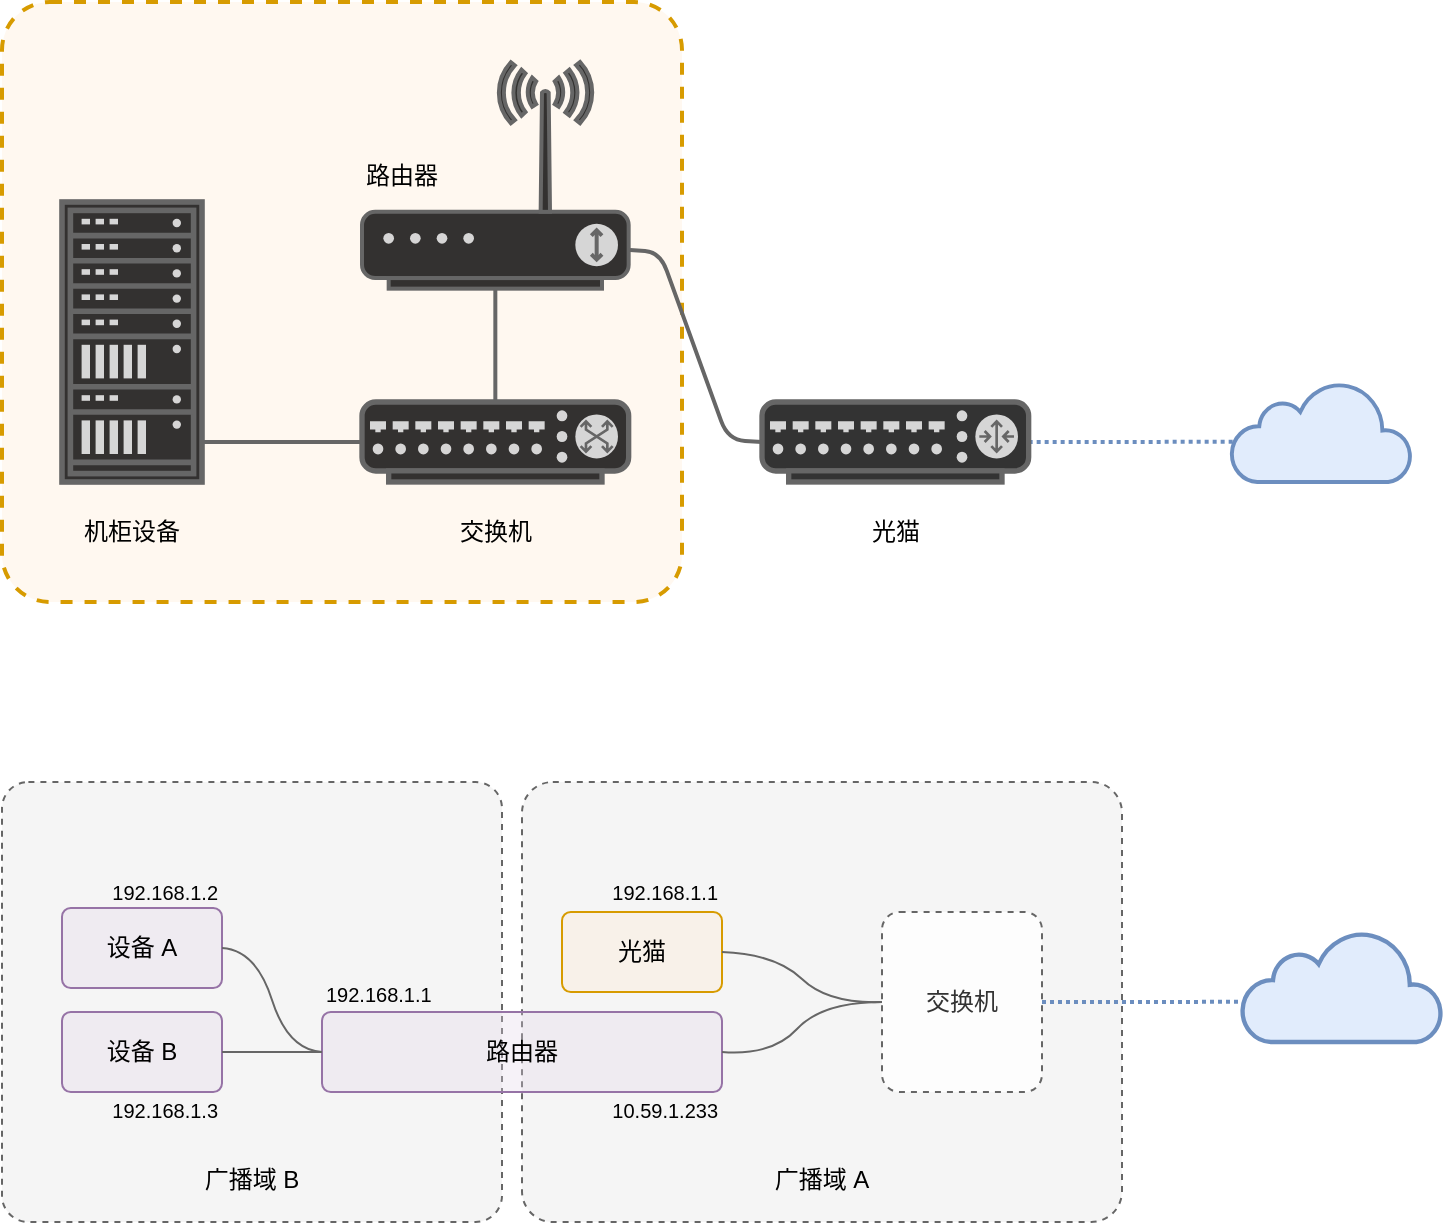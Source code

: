 <mxfile version="24.7.17">
    <diagram id="U_rVpfk-y5if2J3s5eWr" name="第 1 页">
        <mxGraphModel dx="991" dy="471" grid="1" gridSize="10" guides="1" tooltips="1" connect="1" arrows="1" fold="1" page="1" pageScale="1" pageWidth="827" pageHeight="1169" math="0" shadow="0">
            <root>
                <mxCell id="0"/>
                <mxCell id="1" parent="0"/>
                <mxCell id="24" value="" style="group" vertex="1" connectable="0" parent="1">
                    <mxGeometry x="50" y="40" width="704.67" height="300" as="geometry"/>
                </mxCell>
                <mxCell id="22" value="" style="rounded=1;whiteSpace=wrap;html=1;arcSize=8;fillColor=#ffe6cc;strokeColor=#d79b00;fillOpacity=30;dashed=1;strokeWidth=2;" vertex="1" parent="24">
                    <mxGeometry width="340" height="300" as="geometry"/>
                </mxCell>
                <mxCell id="7" style="edgeStyle=none;html=1;exitX=0.5;exitY=0;exitDx=0;exitDy=0;exitPerimeter=0;endArrow=none;endFill=0;strokeWidth=2;fillColor=#f5f5f5;strokeColor=#666666;" edge="1" parent="24" source="3" target="4">
                    <mxGeometry relative="1" as="geometry"/>
                </mxCell>
                <mxCell id="3" value="" style="verticalAlign=top;verticalLabelPosition=bottom;labelPosition=center;align=center;html=1;outlineConnect=0;gradientDirection=north;strokeWidth=2;shape=mxgraph.networks.switch;fillColor=#000000;fillOpacity=80;fontColor=#333333;strokeColor=#666666;" vertex="1" parent="24">
                    <mxGeometry x="180" y="200" width="133.33" height="40" as="geometry"/>
                </mxCell>
                <mxCell id="4" value="" style="verticalAlign=top;verticalLabelPosition=bottom;labelPosition=center;align=center;html=1;outlineConnect=0;fillColor=#000000;strokeColor=#666666;gradientDirection=north;strokeWidth=2;shape=mxgraph.networks.wireless_modem;fontFamily=Helvetica;fontSize=12;fontColor=#333333;fillOpacity=80;" vertex="1" parent="24">
                    <mxGeometry x="180" y="30" width="133.33" height="113.33" as="geometry"/>
                </mxCell>
                <mxCell id="10" style="edgeStyle=none;html=1;exitX=1;exitY=0.5;exitDx=0;exitDy=0;exitPerimeter=0;endArrow=none;endFill=0;fillColor=#dae8fc;strokeColor=#6c8ebf;strokeWidth=2;dashed=1;dashPattern=1 1;" edge="1" parent="24" source="5">
                    <mxGeometry relative="1" as="geometry">
                        <mxPoint x="616.67" y="219.905" as="targetPoint"/>
                        <mxPoint x="550" y="220" as="sourcePoint"/>
                    </mxGeometry>
                </mxCell>
                <mxCell id="5" value="" style="fontColor=#333333;verticalAlign=top;verticalLabelPosition=bottom;labelPosition=center;align=center;html=1;outlineConnect=0;fillColor=#000000;strokeColor=#666666;gradientColor=none;gradientDirection=north;strokeWidth=2;shape=mxgraph.networks.router;fontFamily=Helvetica;fontSize=12;fillOpacity=80;" vertex="1" parent="24">
                    <mxGeometry x="380" y="200" width="133.33" height="40" as="geometry"/>
                </mxCell>
                <mxCell id="6" style="edgeStyle=none;html=1;entryX=0;entryY=0.5;entryDx=0;entryDy=0;entryPerimeter=0;endArrow=none;endFill=0;strokeWidth=2;fillColor=#f5f5f5;strokeColor=#666666;" edge="1" parent="24" target="5">
                    <mxGeometry relative="1" as="geometry">
                        <mxPoint x="314" y="124" as="sourcePoint"/>
                        <Array as="points">
                            <mxPoint x="329" y="125"/>
                            <mxPoint x="363" y="219"/>
                        </Array>
                    </mxGeometry>
                </mxCell>
                <mxCell id="9" value="" style="html=1;outlineConnect=0;fillColor=#dae8fc;strokeColor=#6c8ebf;gradientDirection=north;strokeWidth=2;shape=mxgraph.networks.cloud;align=center;verticalAlign=top;fontFamily=Helvetica;fontSize=12;fillOpacity=80;" vertex="1" parent="24">
                    <mxGeometry x="614.67" y="190" width="90" height="50" as="geometry"/>
                </mxCell>
                <mxCell id="11" value="光猫" style="text;html=1;align=center;verticalAlign=middle;whiteSpace=wrap;rounded=0;" vertex="1" parent="24">
                    <mxGeometry x="416.67" y="250" width="60" height="30" as="geometry"/>
                </mxCell>
                <mxCell id="12" value="路由器" style="text;html=1;align=center;verticalAlign=middle;whiteSpace=wrap;rounded=0;" vertex="1" parent="24">
                    <mxGeometry x="170" y="71.66" width="60" height="30" as="geometry"/>
                </mxCell>
                <mxCell id="13" value="交换机" style="text;html=1;align=center;verticalAlign=middle;whiteSpace=wrap;rounded=0;" vertex="1" parent="24">
                    <mxGeometry x="216.67" y="250" width="60" height="30" as="geometry"/>
                </mxCell>
                <mxCell id="19" value="" style="fontColor=#333333;verticalAlign=top;verticalLabelPosition=bottom;labelPosition=center;align=center;html=1;outlineConnect=0;fillColor=#000000;strokeColor=#666666;gradientColor=none;gradientDirection=north;strokeWidth=2;shape=mxgraph.networks.rack;fontFamily=Helvetica;fontSize=12;fillOpacity=80;" vertex="1" parent="24">
                    <mxGeometry x="30" y="100" width="70" height="140" as="geometry"/>
                </mxCell>
                <mxCell id="20" style="edgeStyle=none;html=1;exitX=0;exitY=0.5;exitDx=0;exitDy=0;exitPerimeter=0;fillColor=#f5f5f5;strokeColor=#666666;endArrow=none;endFill=0;strokeWidth=2;entryX=1;entryY=0.857;entryDx=0;entryDy=0;entryPerimeter=0;" edge="1" parent="24" source="3" target="19">
                    <mxGeometry relative="1" as="geometry">
                        <mxPoint x="246.67" y="280.0" as="targetPoint"/>
                    </mxGeometry>
                </mxCell>
                <mxCell id="21" value="机柜设备" style="text;html=1;align=center;verticalAlign=middle;whiteSpace=wrap;rounded=0;" vertex="1" parent="24">
                    <mxGeometry x="35" y="250" width="60" height="30" as="geometry"/>
                </mxCell>
                <mxCell id="64" value="" style="group" vertex="1" connectable="0" parent="1">
                    <mxGeometry x="50" y="430" width="720" height="220" as="geometry"/>
                </mxCell>
                <mxCell id="54" value="" style="rounded=1;whiteSpace=wrap;html=1;fillColor=#f5f5f5;strokeColor=#666666;fontColor=#333333;dashed=1;arcSize=6;" vertex="1" parent="64">
                    <mxGeometry width="250" height="220" as="geometry"/>
                </mxCell>
                <mxCell id="55" value="广播域 B" style="text;html=1;align=center;verticalAlign=middle;whiteSpace=wrap;rounded=0;" vertex="1" parent="64">
                    <mxGeometry x="80" y="184" width="90" height="30" as="geometry"/>
                </mxCell>
                <mxCell id="49" value="" style="rounded=1;whiteSpace=wrap;html=1;fillColor=#f5f5f5;strokeColor=#666666;fontColor=#333333;dashed=1;arcSize=7;" vertex="1" parent="64">
                    <mxGeometry x="260" width="300" height="220" as="geometry"/>
                </mxCell>
                <mxCell id="25" value="交换机" style="rounded=1;whiteSpace=wrap;html=1;arcSize=11;fillColor=default;fontColor=#333333;strokeColor=#666666;dashed=1;fillOpacity=80;imageWidth=24;" vertex="1" parent="64">
                    <mxGeometry x="440" y="65" width="80" height="90" as="geometry"/>
                </mxCell>
                <mxCell id="41" value="" style="html=1;outlineConnect=0;fillColor=#dae8fc;strokeColor=#6c8ebf;gradientDirection=north;strokeWidth=2;shape=mxgraph.networks.cloud;align=center;verticalAlign=top;fontFamily=Helvetica;fontSize=12;fillOpacity=80;" vertex="1" parent="64">
                    <mxGeometry x="620" y="74.44" width="100" height="55.56" as="geometry"/>
                </mxCell>
                <mxCell id="42" style="edgeStyle=none;html=1;exitX=1;exitY=0.5;exitDx=0;exitDy=0;endArrow=none;endFill=0;fillColor=#dae8fc;strokeColor=#6c8ebf;strokeWidth=2;dashed=1;dashPattern=1 1;" edge="1" parent="64" source="25">
                    <mxGeometry relative="1" as="geometry">
                        <mxPoint x="620" y="109.92" as="targetPoint"/>
                        <mxPoint x="530" y="109.92" as="sourcePoint"/>
                    </mxGeometry>
                </mxCell>
                <mxCell id="43" value="光猫" style="rounded=1;whiteSpace=wrap;html=1;arcSize=11;fillColor=#ffe6cc;strokeColor=#d79b00;fillOpacity=30;" vertex="1" parent="64">
                    <mxGeometry x="280" y="65" width="80" height="40" as="geometry"/>
                </mxCell>
                <mxCell id="44" value="路由器" style="rounded=1;whiteSpace=wrap;html=1;arcSize=11;fillColor=#e1d5e7;strokeColor=#9673a6;fillOpacity=30;gradientColor=none;" vertex="1" parent="64">
                    <mxGeometry x="160" y="115" width="200" height="40" as="geometry"/>
                </mxCell>
                <mxCell id="47" value="" style="curved=1;endArrow=none;html=1;exitX=1;exitY=0.5;exitDx=0;exitDy=0;entryX=0;entryY=0.5;entryDx=0;entryDy=0;endFill=0;fillColor=#f5f5f5;strokeColor=#666666;" edge="1" parent="64" source="43" target="25">
                    <mxGeometry width="50" height="50" relative="1" as="geometry">
                        <mxPoint x="380" y="120" as="sourcePoint"/>
                        <mxPoint x="430" y="70" as="targetPoint"/>
                        <Array as="points">
                            <mxPoint x="387" y="86"/>
                            <mxPoint x="413" y="111"/>
                        </Array>
                    </mxGeometry>
                </mxCell>
                <mxCell id="48" value="" style="curved=1;endArrow=none;html=1;exitX=1;exitY=0.5;exitDx=0;exitDy=0;entryX=0;entryY=0.5;entryDx=0;entryDy=0;endFill=0;fillColor=#f5f5f5;strokeColor=#666666;" edge="1" parent="64" source="44" target="25">
                    <mxGeometry width="50" height="50" relative="1" as="geometry">
                        <mxPoint x="370" y="95" as="sourcePoint"/>
                        <mxPoint x="450" y="120" as="targetPoint"/>
                        <Array as="points">
                            <mxPoint x="385" y="137"/>
                            <mxPoint x="410" y="110"/>
                        </Array>
                    </mxGeometry>
                </mxCell>
                <mxCell id="50" value="广播域 A" style="text;html=1;align=center;verticalAlign=middle;whiteSpace=wrap;rounded=0;" vertex="1" parent="64">
                    <mxGeometry x="365" y="184" width="90" height="30" as="geometry"/>
                </mxCell>
                <mxCell id="51" value="&lt;font style=&quot;font-size: 10px;&quot;&gt;192.168.1.1&lt;/font&gt;" style="text;html=1;align=right;verticalAlign=middle;whiteSpace=wrap;rounded=0;" vertex="1" parent="64">
                    <mxGeometry x="300" y="47" width="60" height="15" as="geometry"/>
                </mxCell>
                <mxCell id="53" value="&lt;font style=&quot;font-size: 10px;&quot;&gt;10.59.1.233&lt;/font&gt;" style="text;html=1;align=right;verticalAlign=middle;whiteSpace=wrap;rounded=0;" vertex="1" parent="64">
                    <mxGeometry x="300" y="156" width="60" height="15" as="geometry"/>
                </mxCell>
                <mxCell id="57" value="设备 A" style="rounded=1;whiteSpace=wrap;html=1;arcSize=11;fillColor=#e1d5e7;strokeColor=#9673a6;fillOpacity=30;gradientColor=none;" vertex="1" parent="64">
                    <mxGeometry x="30" y="63" width="80" height="40" as="geometry"/>
                </mxCell>
                <mxCell id="58" value="设备 B" style="rounded=1;whiteSpace=wrap;html=1;arcSize=11;fillColor=#e1d5e7;strokeColor=#9673a6;fillOpacity=30;gradientColor=none;" vertex="1" parent="64">
                    <mxGeometry x="30" y="115" width="80" height="40" as="geometry"/>
                </mxCell>
                <mxCell id="59" value="" style="curved=1;endArrow=none;html=1;exitX=1;exitY=0.5;exitDx=0;exitDy=0;entryX=0;entryY=0.5;entryDx=0;entryDy=0;endFill=0;fillColor=#f5f5f5;strokeColor=#666666;" edge="1" parent="64" source="57" target="44">
                    <mxGeometry width="50" height="50" relative="1" as="geometry">
                        <mxPoint x="110" y="79" as="sourcePoint"/>
                        <mxPoint x="190" y="104" as="targetPoint"/>
                        <Array as="points">
                            <mxPoint x="127" y="84"/>
                            <mxPoint x="143" y="134"/>
                        </Array>
                    </mxGeometry>
                </mxCell>
                <mxCell id="60" value="" style="endArrow=none;html=1;entryX=0;entryY=0.5;entryDx=0;entryDy=0;exitX=1;exitY=0.5;exitDx=0;exitDy=0;fillColor=#f5f5f5;strokeColor=#666666;" edge="1" parent="64" source="58" target="44">
                    <mxGeometry width="50" height="50" relative="1" as="geometry">
                        <mxPoint x="150" y="110" as="sourcePoint"/>
                        <mxPoint x="200" y="60" as="targetPoint"/>
                    </mxGeometry>
                </mxCell>
                <mxCell id="61" value="&lt;font style=&quot;font-size: 10px;&quot;&gt;192.168.1.1&lt;/font&gt;" style="text;html=1;align=left;verticalAlign=middle;whiteSpace=wrap;rounded=0;" vertex="1" parent="64">
                    <mxGeometry x="160" y="98" width="60" height="15" as="geometry"/>
                </mxCell>
                <mxCell id="62" value="&lt;font style=&quot;font-size: 10px;&quot;&gt;192.168.1.2&lt;/font&gt;" style="text;html=1;align=right;verticalAlign=middle;whiteSpace=wrap;rounded=0;" vertex="1" parent="64">
                    <mxGeometry x="50" y="47" width="60" height="15" as="geometry"/>
                </mxCell>
                <mxCell id="63" value="&lt;font style=&quot;font-size: 10px;&quot;&gt;192.168.1.3&lt;/font&gt;" style="text;html=1;align=right;verticalAlign=middle;whiteSpace=wrap;rounded=0;" vertex="1" parent="64">
                    <mxGeometry x="50" y="156" width="60" height="15" as="geometry"/>
                </mxCell>
            </root>
        </mxGraphModel>
    </diagram>
</mxfile>
